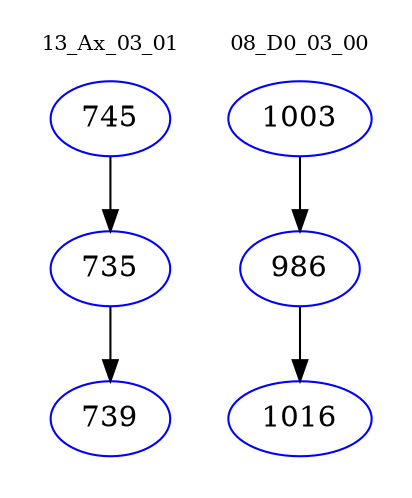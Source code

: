 digraph{
subgraph cluster_0 {
color = white
label = "13_Ax_03_01";
fontsize=10;
T0_745 [label="745", color="blue"]
T0_745 -> T0_735 [color="black"]
T0_735 [label="735", color="blue"]
T0_735 -> T0_739 [color="black"]
T0_739 [label="739", color="blue"]
}
subgraph cluster_1 {
color = white
label = "08_D0_03_00";
fontsize=10;
T1_1003 [label="1003", color="blue"]
T1_1003 -> T1_986 [color="black"]
T1_986 [label="986", color="blue"]
T1_986 -> T1_1016 [color="black"]
T1_1016 [label="1016", color="blue"]
}
}
